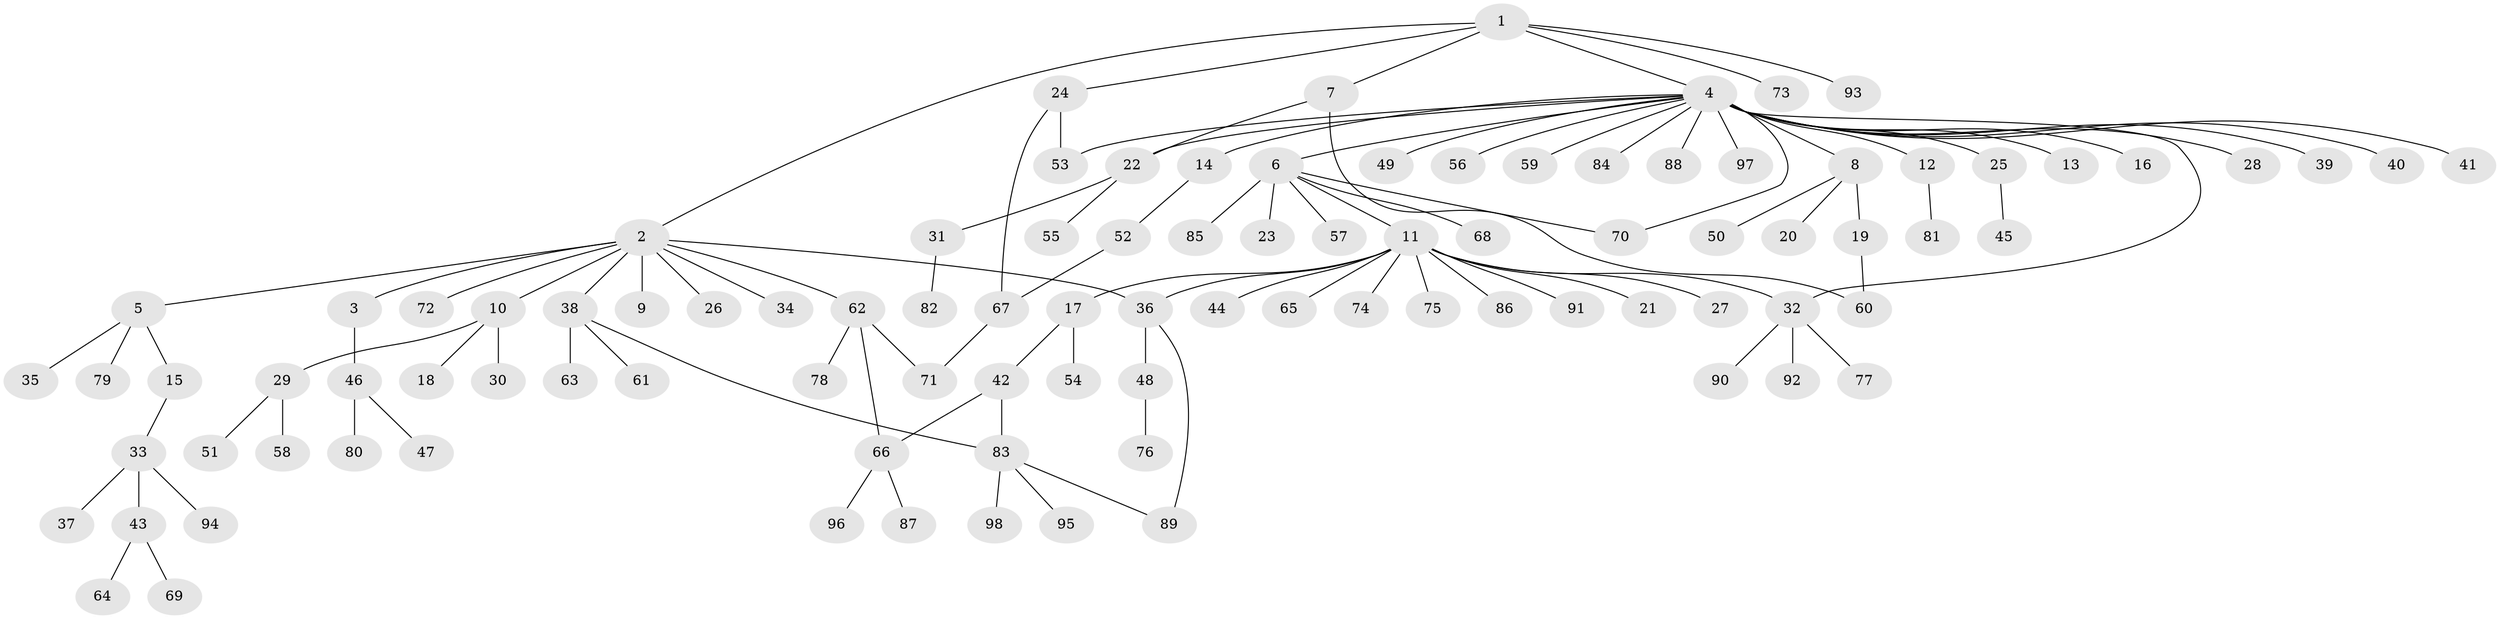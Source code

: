// Generated by graph-tools (version 1.1) at 2025/35/03/09/25 02:35:37]
// undirected, 98 vertices, 108 edges
graph export_dot {
graph [start="1"]
  node [color=gray90,style=filled];
  1;
  2;
  3;
  4;
  5;
  6;
  7;
  8;
  9;
  10;
  11;
  12;
  13;
  14;
  15;
  16;
  17;
  18;
  19;
  20;
  21;
  22;
  23;
  24;
  25;
  26;
  27;
  28;
  29;
  30;
  31;
  32;
  33;
  34;
  35;
  36;
  37;
  38;
  39;
  40;
  41;
  42;
  43;
  44;
  45;
  46;
  47;
  48;
  49;
  50;
  51;
  52;
  53;
  54;
  55;
  56;
  57;
  58;
  59;
  60;
  61;
  62;
  63;
  64;
  65;
  66;
  67;
  68;
  69;
  70;
  71;
  72;
  73;
  74;
  75;
  76;
  77;
  78;
  79;
  80;
  81;
  82;
  83;
  84;
  85;
  86;
  87;
  88;
  89;
  90;
  91;
  92;
  93;
  94;
  95;
  96;
  97;
  98;
  1 -- 2;
  1 -- 4;
  1 -- 7;
  1 -- 24;
  1 -- 73;
  1 -- 93;
  2 -- 3;
  2 -- 5;
  2 -- 9;
  2 -- 10;
  2 -- 26;
  2 -- 34;
  2 -- 36;
  2 -- 38;
  2 -- 62;
  2 -- 72;
  3 -- 46;
  4 -- 6;
  4 -- 8;
  4 -- 12;
  4 -- 13;
  4 -- 14;
  4 -- 16;
  4 -- 22;
  4 -- 25;
  4 -- 28;
  4 -- 32;
  4 -- 39;
  4 -- 40;
  4 -- 41;
  4 -- 49;
  4 -- 53;
  4 -- 56;
  4 -- 59;
  4 -- 70;
  4 -- 84;
  4 -- 88;
  4 -- 97;
  5 -- 15;
  5 -- 35;
  5 -- 79;
  6 -- 11;
  6 -- 23;
  6 -- 57;
  6 -- 68;
  6 -- 70;
  6 -- 85;
  7 -- 22;
  7 -- 60;
  8 -- 19;
  8 -- 20;
  8 -- 50;
  10 -- 18;
  10 -- 29;
  10 -- 30;
  11 -- 17;
  11 -- 21;
  11 -- 27;
  11 -- 32;
  11 -- 36;
  11 -- 44;
  11 -- 65;
  11 -- 74;
  11 -- 75;
  11 -- 86;
  11 -- 91;
  12 -- 81;
  14 -- 52;
  15 -- 33;
  17 -- 42;
  17 -- 54;
  19 -- 60;
  22 -- 31;
  22 -- 55;
  24 -- 53;
  24 -- 67;
  25 -- 45;
  29 -- 51;
  29 -- 58;
  31 -- 82;
  32 -- 77;
  32 -- 90;
  32 -- 92;
  33 -- 37;
  33 -- 43;
  33 -- 94;
  36 -- 48;
  36 -- 89;
  38 -- 61;
  38 -- 63;
  38 -- 83;
  42 -- 66;
  42 -- 83;
  43 -- 64;
  43 -- 69;
  46 -- 47;
  46 -- 80;
  48 -- 76;
  52 -- 67;
  62 -- 66;
  62 -- 71;
  62 -- 78;
  66 -- 87;
  66 -- 96;
  67 -- 71;
  83 -- 89;
  83 -- 95;
  83 -- 98;
}
